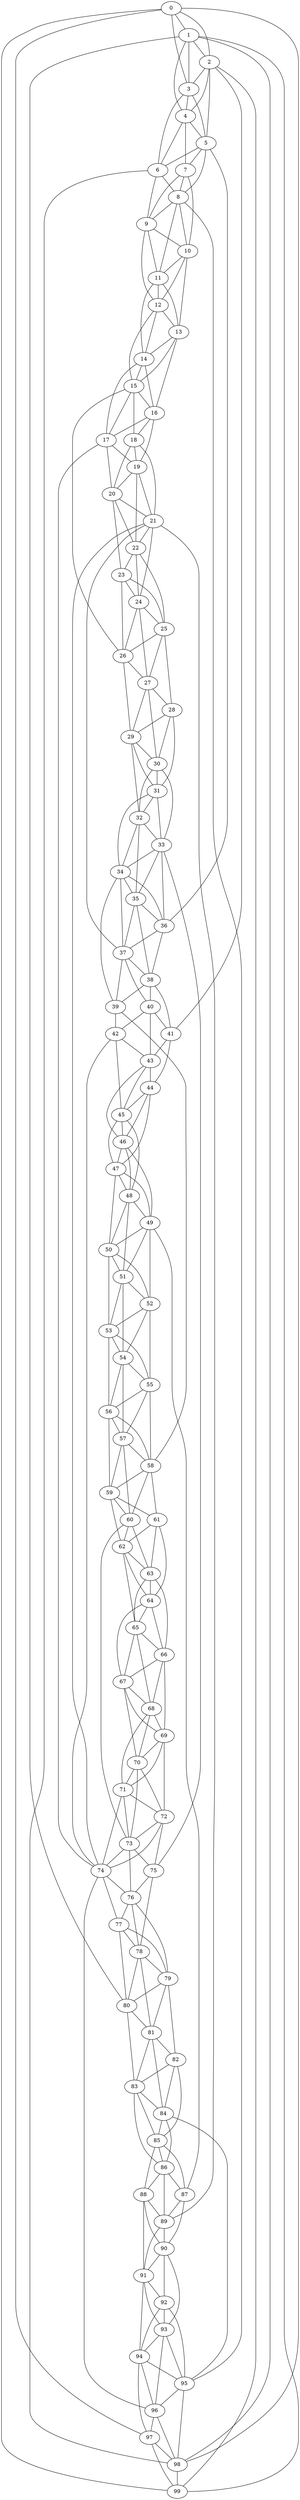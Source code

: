 strict graph "watts_strogatz_graph(100,6,0.1)" {
0;
1;
2;
3;
4;
5;
6;
7;
8;
9;
10;
11;
12;
13;
14;
15;
16;
17;
18;
19;
20;
21;
22;
23;
24;
25;
26;
27;
28;
29;
30;
31;
32;
33;
34;
35;
36;
37;
38;
39;
40;
41;
42;
43;
44;
45;
46;
47;
48;
49;
50;
51;
52;
53;
54;
55;
56;
57;
58;
59;
60;
61;
62;
63;
64;
65;
66;
67;
68;
69;
70;
71;
72;
73;
74;
75;
76;
77;
78;
79;
80;
81;
82;
83;
84;
85;
86;
87;
88;
89;
90;
91;
92;
93;
94;
95;
96;
97;
98;
99;
0 -- 1  [is_available=True, prob="0.701283036977"];
0 -- 2  [is_available=True, prob="0.498736741418"];
0 -- 3  [is_available=True, prob="0.714444947267"];
0 -- 97  [is_available=True, prob="0.0216595079832"];
0 -- 98  [is_available=True, prob="1.0"];
0 -- 99  [is_available=True, prob="0.568214863755"];
1 -- 2  [is_available=True, prob="1.0"];
1 -- 99  [is_available=True, prob="0.755667607741"];
1 -- 4  [is_available=True, prob="0.282672394701"];
1 -- 98  [is_available=True, prob="1.0"];
1 -- 80  [is_available=True, prob="0.448072581242"];
1 -- 3  [is_available=True, prob="1.0"];
2 -- 3  [is_available=True, prob="0.209311951418"];
2 -- 4  [is_available=True, prob="0.347932014904"];
2 -- 5  [is_available=True, prob="0.695872080835"];
2 -- 41  [is_available=True, prob="0.929001884933"];
2 -- 99  [is_available=True, prob="0.00427072476638"];
3 -- 4  [is_available=True, prob="0.173336343498"];
3 -- 5  [is_available=True, prob="0.817983779617"];
3 -- 6  [is_available=True, prob="1.0"];
4 -- 5  [is_available=True, prob="0.978588818219"];
4 -- 6  [is_available=True, prob="1.0"];
4 -- 7  [is_available=True, prob="0.94243308681"];
5 -- 6  [is_available=True, prob="0.656749538178"];
5 -- 7  [is_available=True, prob="0.0212009033442"];
5 -- 8  [is_available=True, prob="0.433242690874"];
5 -- 36  [is_available=True, prob="0.944583979575"];
6 -- 98  [is_available=True, prob="0.406031243118"];
6 -- 8  [is_available=True, prob="0.828178444551"];
6 -- 9  [is_available=True, prob="0.610903828707"];
7 -- 8  [is_available=True, prob="0.0907377339691"];
7 -- 9  [is_available=True, prob="0.826593581845"];
7 -- 10  [is_available=True, prob="0.554932207454"];
8 -- 9  [is_available=True, prob="0.158329584408"];
8 -- 10  [is_available=True, prob="0.884328008306"];
8 -- 11  [is_available=True, prob="0.957629803188"];
8 -- 95  [is_available=True, prob="0.696478175306"];
9 -- 10  [is_available=True, prob="0.739786281705"];
9 -- 11  [is_available=True, prob="1.0"];
9 -- 12  [is_available=True, prob="0.315401760609"];
10 -- 11  [is_available=True, prob="0.731556569354"];
10 -- 12  [is_available=True, prob="0.905775164469"];
10 -- 13  [is_available=True, prob="0.715771469063"];
11 -- 12  [is_available=True, prob="0.780915272941"];
11 -- 13  [is_available=True, prob="0.882424464036"];
11 -- 14  [is_available=True, prob="0.618177662736"];
12 -- 13  [is_available=True, prob="0.227745366213"];
12 -- 14  [is_available=True, prob="0.608448194577"];
12 -- 15  [is_available=True, prob="0.411514888641"];
13 -- 14  [is_available=True, prob="1.0"];
13 -- 15  [is_available=True, prob="0.571523273836"];
13 -- 16  [is_available=True, prob="1.0"];
14 -- 15  [is_available=True, prob="0.733229176105"];
14 -- 16  [is_available=True, prob="1.0"];
14 -- 17  [is_available=True, prob="1.0"];
15 -- 16  [is_available=True, prob="0.341752917524"];
15 -- 17  [is_available=True, prob="1.0"];
15 -- 18  [is_available=True, prob="1.0"];
15 -- 26  [is_available=True, prob="0.971136137632"];
16 -- 17  [is_available=True, prob="0.879688545121"];
16 -- 18  [is_available=True, prob="1.0"];
16 -- 19  [is_available=True, prob="0.421794760397"];
17 -- 74  [is_available=True, prob="0.318058549865"];
17 -- 19  [is_available=True, prob="0.29089093913"];
17 -- 20  [is_available=True, prob="0.202197376969"];
18 -- 19  [is_available=True, prob="0.131040813309"];
18 -- 20  [is_available=True, prob="0.538054622285"];
18 -- 21  [is_available=True, prob="1.0"];
19 -- 20  [is_available=True, prob="0.465804911584"];
19 -- 21  [is_available=True, prob="1.0"];
19 -- 22  [is_available=True, prob="0.810409091064"];
20 -- 21  [is_available=True, prob="1.0"];
20 -- 22  [is_available=True, prob="0.781994199854"];
20 -- 23  [is_available=True, prob="1.0"];
21 -- 37  [is_available=True, prob="1.0"];
21 -- 74  [is_available=True, prob="1.0"];
21 -- 22  [is_available=True, prob="0.984778322734"];
21 -- 24  [is_available=True, prob="1.0"];
21 -- 89  [is_available=True, prob="1.0"];
22 -- 23  [is_available=True, prob="0.932724456092"];
22 -- 24  [is_available=True, prob="1.0"];
22 -- 25  [is_available=True, prob="0.919124323054"];
23 -- 24  [is_available=True, prob="0.210189569508"];
23 -- 25  [is_available=True, prob="0.133358853385"];
23 -- 26  [is_available=True, prob="0.808790269818"];
24 -- 25  [is_available=True, prob="0.915421163403"];
24 -- 26  [is_available=True, prob="1.0"];
24 -- 27  [is_available=True, prob="0.566253774606"];
25 -- 26  [is_available=True, prob="0.0643838832397"];
25 -- 27  [is_available=True, prob="0.859225768004"];
25 -- 28  [is_available=True, prob="0.884539809646"];
26 -- 27  [is_available=True, prob="0.0952115212247"];
26 -- 29  [is_available=True, prob="0.556985932107"];
27 -- 28  [is_available=True, prob="0.770208626963"];
27 -- 29  [is_available=True, prob="0.729131281478"];
27 -- 30  [is_available=True, prob="0.555909854483"];
28 -- 29  [is_available=True, prob="0.303191461716"];
28 -- 30  [is_available=True, prob="0.882006315134"];
28 -- 31  [is_available=True, prob="0.811379977163"];
29 -- 32  [is_available=True, prob="0.762931422534"];
29 -- 30  [is_available=True, prob="0.309124172758"];
29 -- 31  [is_available=True, prob="0.914553326865"];
30 -- 32  [is_available=True, prob="0.406498081408"];
30 -- 33  [is_available=True, prob="0.170233353934"];
30 -- 31  [is_available=True, prob="0.411459448599"];
31 -- 32  [is_available=True, prob="0.00201267371287"];
31 -- 33  [is_available=True, prob="1.0"];
31 -- 34  [is_available=True, prob="1.0"];
32 -- 33  [is_available=True, prob="0.937350954472"];
32 -- 34  [is_available=True, prob="0.35389212204"];
32 -- 35  [is_available=True, prob="0.4951968324"];
33 -- 34  [is_available=True, prob="0.546990772965"];
33 -- 35  [is_available=True, prob="1.0"];
33 -- 36  [is_available=True, prob="0.166506400866"];
33 -- 75  [is_available=True, prob="0.713951513345"];
34 -- 35  [is_available=True, prob="0.235423881972"];
34 -- 36  [is_available=True, prob="1.0"];
34 -- 37  [is_available=True, prob="1.0"];
34 -- 39  [is_available=True, prob="0.342286429014"];
35 -- 36  [is_available=True, prob="0.0795792442152"];
35 -- 37  [is_available=True, prob="0.490764867895"];
35 -- 38  [is_available=True, prob="0.527002571029"];
36 -- 37  [is_available=True, prob="0.630224313131"];
36 -- 38  [is_available=True, prob="1.0"];
37 -- 38  [is_available=True, prob="0.306021645122"];
37 -- 39  [is_available=True, prob="0.78023848803"];
37 -- 40  [is_available=True, prob="0.889408639659"];
38 -- 39  [is_available=True, prob="0.215693019709"];
38 -- 40  [is_available=True, prob="0.428350843983"];
38 -- 41  [is_available=True, prob="0.717017502623"];
39 -- 42  [is_available=True, prob="0.833787070363"];
39 -- 58  [is_available=True, prob="0.718496756865"];
40 -- 41  [is_available=True, prob="0.533585314492"];
40 -- 42  [is_available=True, prob="0.0510435787762"];
40 -- 43  [is_available=True, prob="0.283176464626"];
41 -- 43  [is_available=True, prob="0.912560421688"];
41 -- 44  [is_available=True, prob="1.0"];
42 -- 74  [is_available=True, prob="1.0"];
42 -- 43  [is_available=True, prob="0.95077538212"];
42 -- 45  [is_available=True, prob="1.0"];
43 -- 44  [is_available=True, prob="0.958104109022"];
43 -- 45  [is_available=True, prob="1.0"];
43 -- 46  [is_available=True, prob="0.636848017962"];
44 -- 45  [is_available=True, prob="0.215643954056"];
44 -- 46  [is_available=True, prob="0.448198902758"];
44 -- 47  [is_available=True, prob="0.160069507773"];
45 -- 46  [is_available=True, prob="1.0"];
45 -- 47  [is_available=True, prob="1.0"];
45 -- 48  [is_available=True, prob="1.0"];
46 -- 47  [is_available=True, prob="1.0"];
46 -- 48  [is_available=True, prob="0.652703986742"];
46 -- 49  [is_available=True, prob="0.256013042847"];
47 -- 48  [is_available=True, prob="0.306367946351"];
47 -- 49  [is_available=True, prob="0.570136972705"];
47 -- 50  [is_available=True, prob="1.0"];
48 -- 49  [is_available=True, prob="1.0"];
48 -- 50  [is_available=True, prob="1.0"];
48 -- 51  [is_available=True, prob="1.0"];
49 -- 50  [is_available=True, prob="0.391367307202"];
49 -- 51  [is_available=True, prob="0.194132754222"];
49 -- 52  [is_available=True, prob="0.0933900865164"];
49 -- 87  [is_available=True, prob="0.871929382705"];
50 -- 51  [is_available=True, prob="1.0"];
50 -- 52  [is_available=True, prob="0.767809765952"];
50 -- 53  [is_available=True, prob="0.616062188081"];
51 -- 52  [is_available=True, prob="0.441922408746"];
51 -- 53  [is_available=True, prob="0.956085522162"];
51 -- 54  [is_available=True, prob="0.619954203008"];
52 -- 53  [is_available=True, prob="0.963931970446"];
52 -- 54  [is_available=True, prob="0.526052808865"];
52 -- 55  [is_available=True, prob="0.200440533615"];
53 -- 54  [is_available=True, prob="0.298038753493"];
53 -- 55  [is_available=True, prob="0.0292817915177"];
53 -- 56  [is_available=True, prob="0.242357294189"];
54 -- 55  [is_available=True, prob="0.748737153088"];
54 -- 56  [is_available=True, prob="0.41024345363"];
54 -- 57  [is_available=True, prob="0.461166850295"];
55 -- 56  [is_available=True, prob="0.481119792784"];
55 -- 57  [is_available=True, prob="0.427209697901"];
55 -- 58  [is_available=True, prob="0.63131597893"];
56 -- 57  [is_available=True, prob="0.160852940769"];
56 -- 58  [is_available=True, prob="1.0"];
56 -- 59  [is_available=True, prob="0.881894275866"];
57 -- 58  [is_available=True, prob="0.978616191154"];
57 -- 59  [is_available=True, prob="0.944545674244"];
57 -- 60  [is_available=True, prob="0.0332653991013"];
58 -- 59  [is_available=True, prob="0.662869757314"];
58 -- 60  [is_available=True, prob="1.0"];
58 -- 61  [is_available=True, prob="1.0"];
59 -- 60  [is_available=True, prob="0.612487588703"];
59 -- 61  [is_available=True, prob="0.312376582494"];
59 -- 62  [is_available=True, prob="0.279065647496"];
60 -- 73  [is_available=True, prob="0.743638267128"];
60 -- 62  [is_available=True, prob="0.158607121967"];
60 -- 63  [is_available=True, prob="0.747432685299"];
61 -- 64  [is_available=True, prob="0.423385976568"];
61 -- 62  [is_available=True, prob="0.347209231862"];
61 -- 63  [is_available=True, prob="0.731015160971"];
62 -- 64  [is_available=True, prob="0.0481749192779"];
62 -- 65  [is_available=True, prob="0.847176485217"];
62 -- 63  [is_available=True, prob="0.229313490585"];
63 -- 64  [is_available=True, prob="0.706735904848"];
63 -- 65  [is_available=True, prob="1.0"];
63 -- 66  [is_available=True, prob="1.0"];
64 -- 65  [is_available=True, prob="0.796738956611"];
64 -- 66  [is_available=True, prob="0.0497055905588"];
64 -- 67  [is_available=True, prob="0.0693437815785"];
65 -- 66  [is_available=True, prob="0.744502117123"];
65 -- 67  [is_available=True, prob="1.0"];
65 -- 68  [is_available=True, prob="0.0619651132501"];
66 -- 67  [is_available=True, prob="1.0"];
66 -- 68  [is_available=True, prob="0.749411624623"];
66 -- 69  [is_available=True, prob="1.0"];
67 -- 68  [is_available=True, prob="1.0"];
67 -- 69  [is_available=True, prob="1.0"];
67 -- 70  [is_available=True, prob="0.505829072336"];
68 -- 69  [is_available=True, prob="1.0"];
68 -- 70  [is_available=True, prob="0.390661410664"];
68 -- 71  [is_available=True, prob="0.478785536199"];
69 -- 70  [is_available=True, prob="1.0"];
69 -- 71  [is_available=True, prob="0.0877799107576"];
69 -- 72  [is_available=True, prob="0.915022695168"];
70 -- 71  [is_available=True, prob="0.740907476178"];
70 -- 72  [is_available=True, prob="0.662195258007"];
70 -- 73  [is_available=True, prob="0.975574177533"];
71 -- 72  [is_available=True, prob="0.394996152014"];
71 -- 73  [is_available=True, prob="0.149041332503"];
71 -- 74  [is_available=True, prob="0.106873461578"];
72 -- 73  [is_available=True, prob="0.434423122994"];
72 -- 74  [is_available=True, prob="0.785847802723"];
72 -- 75  [is_available=True, prob="1.0"];
73 -- 74  [is_available=True, prob="1.0"];
73 -- 75  [is_available=True, prob="1.0"];
73 -- 76  [is_available=True, prob="1.0"];
74 -- 96  [is_available=True, prob="0.220504119088"];
74 -- 76  [is_available=True, prob="1.0"];
74 -- 77  [is_available=True, prob="1.0"];
75 -- 76  [is_available=True, prob="0.353174019283"];
75 -- 78  [is_available=True, prob="0.00160906201867"];
76 -- 77  [is_available=True, prob="1.0"];
76 -- 78  [is_available=True, prob="1.0"];
76 -- 79  [is_available=True, prob="0.839764187642"];
77 -- 78  [is_available=True, prob="0.624096928179"];
77 -- 79  [is_available=True, prob="0.581218679427"];
77 -- 80  [is_available=True, prob="1.0"];
78 -- 79  [is_available=True, prob="0.562864400736"];
78 -- 80  [is_available=True, prob="0.077301604126"];
78 -- 81  [is_available=True, prob="0.96681813385"];
79 -- 80  [is_available=True, prob="0.718162662624"];
79 -- 81  [is_available=True, prob="1.0"];
79 -- 82  [is_available=True, prob="1.0"];
80 -- 81  [is_available=True, prob="1.0"];
80 -- 83  [is_available=True, prob="0.119748070335"];
81 -- 82  [is_available=True, prob="0.968557097026"];
81 -- 83  [is_available=True, prob="0.246117751303"];
81 -- 84  [is_available=True, prob="0.399193000358"];
82 -- 83  [is_available=True, prob="0.977604658421"];
82 -- 84  [is_available=True, prob="0.895513950821"];
82 -- 85  [is_available=True, prob="0.382299621594"];
83 -- 84  [is_available=True, prob="1.0"];
83 -- 85  [is_available=True, prob="1.0"];
83 -- 86  [is_available=True, prob="0.18241429185"];
84 -- 85  [is_available=True, prob="0.58228395256"];
84 -- 86  [is_available=True, prob="0.213042662714"];
84 -- 95  [is_available=True, prob="0.554989592832"];
85 -- 86  [is_available=True, prob="0.459510529489"];
85 -- 87  [is_available=True, prob="0.97856595225"];
85 -- 88  [is_available=True, prob="0.669689137459"];
86 -- 87  [is_available=True, prob="0.0386908032531"];
86 -- 88  [is_available=True, prob="0.652521278151"];
86 -- 89  [is_available=True, prob="0.3606032981"];
87 -- 89  [is_available=True, prob="0.230569083266"];
87 -- 90  [is_available=True, prob="0.661469145872"];
88 -- 89  [is_available=True, prob="0.838797136878"];
88 -- 90  [is_available=True, prob="0.690036295381"];
88 -- 91  [is_available=True, prob="1.0"];
89 -- 90  [is_available=True, prob="0.541096848175"];
89 -- 91  [is_available=True, prob="0.327437462917"];
90 -- 91  [is_available=True, prob="0.0160818032387"];
90 -- 92  [is_available=True, prob="0.192069778654"];
90 -- 93  [is_available=True, prob="0.660553315935"];
91 -- 92  [is_available=True, prob="0.992245325358"];
91 -- 93  [is_available=True, prob="0.650143367193"];
91 -- 94  [is_available=True, prob="0.773534487262"];
92 -- 93  [is_available=True, prob="1.0"];
92 -- 94  [is_available=True, prob="1.0"];
92 -- 95  [is_available=True, prob="0.371412127296"];
93 -- 96  [is_available=True, prob="0.546802562638"];
93 -- 94  [is_available=True, prob="1.0"];
93 -- 95  [is_available=True, prob="1.0"];
94 -- 96  [is_available=True, prob="0.94703783519"];
94 -- 97  [is_available=True, prob="0.965501899019"];
94 -- 95  [is_available=True, prob="0.836624349441"];
95 -- 96  [is_available=True, prob="0.359027750506"];
95 -- 98  [is_available=True, prob="0.78439354121"];
96 -- 97  [is_available=True, prob="0.824519281767"];
96 -- 98  [is_available=True, prob="0.459256907362"];
97 -- 98  [is_available=True, prob="0.048156766571"];
97 -- 99  [is_available=True, prob="0.399520700737"];
98 -- 99  [is_available=True, prob="0.159783918661"];
}
